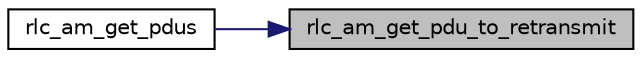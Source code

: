 digraph "rlc_am_get_pdu_to_retransmit"
{
 // LATEX_PDF_SIZE
  edge [fontname="Helvetica",fontsize="10",labelfontname="Helvetica",labelfontsize="10"];
  node [fontname="Helvetica",fontsize="10",shape=record];
  rankdir="RL";
  Node1 [label="rlc_am_get_pdu_to_retransmit",height=0.2,width=0.4,color="black", fillcolor="grey75", style="filled", fontcolor="black",tooltip="Find a PDU or PDU segment to retransmit."];
  Node1 -> Node2 [dir="back",color="midnightblue",fontsize="10",style="solid",fontname="Helvetica"];
  Node2 [label="rlc_am_get_pdus",height=0.2,width=0.4,color="black", fillcolor="white", style="filled",URL="$group__em.html#ga86ab9160ac9a96fa6704c2ce83cfb343",tooltip=" "];
}
